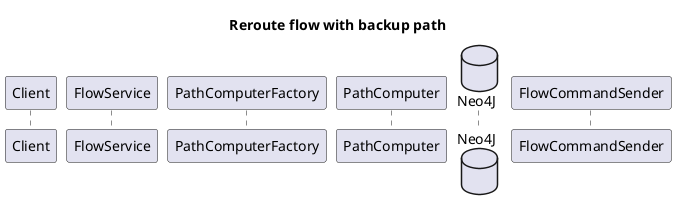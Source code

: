 @startuml
title Reroute flow with backup path

participant Client
participant FlowService
participant PathComputerFactory
participant PathComputer
database Neo4J
participant FlowCommandSender

@enduml
